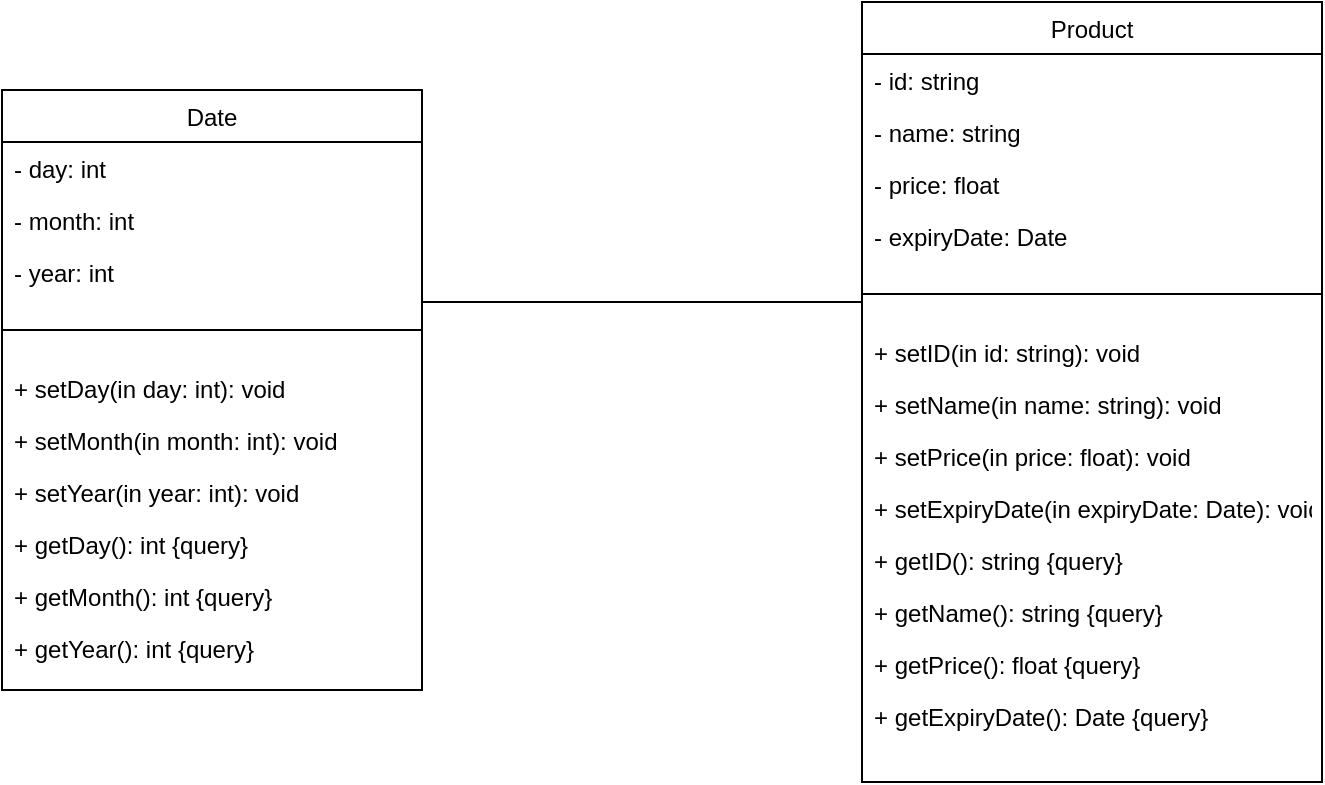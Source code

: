 <mxfile version="24.1.0" type="github">
  <diagram name="Page-1" id="o-OPSh5SX2QNBR5iYHtN">
    <mxGraphModel dx="2977" dy="1529" grid="1" gridSize="10" guides="1" tooltips="1" connect="1" arrows="1" fold="1" page="1" pageScale="1" pageWidth="850" pageHeight="1100" math="0" shadow="0">
      <root>
        <mxCell id="0" />
        <mxCell id="1" parent="0" />
        <mxCell id="Pp_kIQNEF2FAMy9fyn4c-56" style="edgeStyle=orthogonalEdgeStyle;rounded=0;orthogonalLoop=1;jettySize=auto;html=1;entryX=0;entryY=0.5;entryDx=0;entryDy=0;endArrow=none;endFill=0;" edge="1" parent="1" source="Pp_kIQNEF2FAMy9fyn4c-7" target="Pp_kIQNEF2FAMy9fyn4c-49">
          <mxGeometry relative="1" as="geometry">
            <Array as="points">
              <mxPoint x="480" y="210" />
            </Array>
          </mxGeometry>
        </mxCell>
        <mxCell id="Pp_kIQNEF2FAMy9fyn4c-7" value="Date" style="swimlane;fontStyle=0;align=center;verticalAlign=top;childLayout=stackLayout;horizontal=1;startSize=26;horizontalStack=0;resizeParent=1;resizeLast=0;collapsible=1;marginBottom=0;rounded=0;shadow=0;strokeWidth=1;" vertex="1" parent="1">
          <mxGeometry x="50" y="104" width="210" height="300" as="geometry">
            <mxRectangle x="130" y="380" width="160" height="26" as="alternateBounds" />
          </mxGeometry>
        </mxCell>
        <mxCell id="Pp_kIQNEF2FAMy9fyn4c-8" value="- day: int" style="text;align=left;verticalAlign=top;spacingLeft=4;spacingRight=4;overflow=hidden;rotatable=0;points=[[0,0.5],[1,0.5]];portConstraint=eastwest;" vertex="1" parent="Pp_kIQNEF2FAMy9fyn4c-7">
          <mxGeometry y="26" width="210" height="26" as="geometry" />
        </mxCell>
        <mxCell id="Pp_kIQNEF2FAMy9fyn4c-9" value="- month: int" style="text;align=left;verticalAlign=top;spacingLeft=4;spacingRight=4;overflow=hidden;rotatable=0;points=[[0,0.5],[1,0.5]];portConstraint=eastwest;rounded=0;shadow=0;html=0;" vertex="1" parent="Pp_kIQNEF2FAMy9fyn4c-7">
          <mxGeometry y="52" width="210" height="26" as="geometry" />
        </mxCell>
        <mxCell id="Pp_kIQNEF2FAMy9fyn4c-31" value="- year: int" style="text;align=left;verticalAlign=top;spacingLeft=4;spacingRight=4;overflow=hidden;rotatable=0;points=[[0,0.5],[1,0.5]];portConstraint=eastwest;rounded=0;shadow=0;html=0;" vertex="1" parent="Pp_kIQNEF2FAMy9fyn4c-7">
          <mxGeometry y="78" width="210" height="26" as="geometry" />
        </mxCell>
        <mxCell id="Pp_kIQNEF2FAMy9fyn4c-10" value="" style="line;html=1;strokeWidth=1;align=left;verticalAlign=middle;spacingTop=-1;spacingLeft=3;spacingRight=3;rotatable=1;labelPosition=right;points=[];portConstraint=eastwest;movable=1;resizable=1;deletable=1;editable=1;locked=0;connectable=1;rotation=0;" vertex="1" parent="Pp_kIQNEF2FAMy9fyn4c-7">
          <mxGeometry y="104" width="210" height="32" as="geometry" />
        </mxCell>
        <mxCell id="Pp_kIQNEF2FAMy9fyn4c-33" value="+ setDay(in day: int): void" style="text;align=left;verticalAlign=top;spacingLeft=4;spacingRight=4;overflow=hidden;rotatable=0;points=[[0,0.5],[1,0.5]];portConstraint=eastwest;rounded=0;shadow=0;html=0;" vertex="1" parent="Pp_kIQNEF2FAMy9fyn4c-7">
          <mxGeometry y="136" width="210" height="26" as="geometry" />
        </mxCell>
        <mxCell id="Pp_kIQNEF2FAMy9fyn4c-34" value="+ setMonth(in month: int): void" style="text;align=left;verticalAlign=top;spacingLeft=4;spacingRight=4;overflow=hidden;rotatable=0;points=[[0,0.5],[1,0.5]];portConstraint=eastwest;rounded=0;shadow=0;html=0;" vertex="1" parent="Pp_kIQNEF2FAMy9fyn4c-7">
          <mxGeometry y="162" width="210" height="26" as="geometry" />
        </mxCell>
        <mxCell id="Pp_kIQNEF2FAMy9fyn4c-36" value="+ setYear(in year: int): void" style="text;align=left;verticalAlign=top;spacingLeft=4;spacingRight=4;overflow=hidden;rotatable=0;points=[[0,0.5],[1,0.5]];portConstraint=eastwest;rounded=0;shadow=0;html=0;" vertex="1" parent="Pp_kIQNEF2FAMy9fyn4c-7">
          <mxGeometry y="188" width="210" height="26" as="geometry" />
        </mxCell>
        <mxCell id="Pp_kIQNEF2FAMy9fyn4c-40" value="+ getDay(): int {query}" style="text;align=left;verticalAlign=top;spacingLeft=4;spacingRight=4;overflow=hidden;rotatable=0;points=[[0,0.5],[1,0.5]];portConstraint=eastwest;rounded=0;shadow=0;html=0;" vertex="1" parent="Pp_kIQNEF2FAMy9fyn4c-7">
          <mxGeometry y="214" width="210" height="26" as="geometry" />
        </mxCell>
        <mxCell id="Pp_kIQNEF2FAMy9fyn4c-42" value="+ getMonth(): int {query}" style="text;align=left;verticalAlign=top;spacingLeft=4;spacingRight=4;overflow=hidden;rotatable=0;points=[[0,0.5],[1,0.5]];portConstraint=eastwest;rounded=0;shadow=0;html=0;" vertex="1" parent="Pp_kIQNEF2FAMy9fyn4c-7">
          <mxGeometry y="240" width="210" height="26" as="geometry" />
        </mxCell>
        <mxCell id="Pp_kIQNEF2FAMy9fyn4c-37" value="+ getYear(): int {query}" style="text;align=left;verticalAlign=top;spacingLeft=4;spacingRight=4;overflow=hidden;rotatable=0;points=[[0,0.5],[1,0.5]];portConstraint=eastwest;rounded=0;shadow=0;html=0;" vertex="1" parent="Pp_kIQNEF2FAMy9fyn4c-7">
          <mxGeometry y="266" width="210" height="26" as="geometry" />
        </mxCell>
        <mxCell id="Pp_kIQNEF2FAMy9fyn4c-44" value="Product" style="swimlane;fontStyle=0;align=center;verticalAlign=top;childLayout=stackLayout;horizontal=1;startSize=26;horizontalStack=0;resizeParent=1;resizeLast=0;collapsible=1;marginBottom=0;rounded=0;shadow=0;strokeWidth=1;" vertex="1" parent="1">
          <mxGeometry x="480" y="60" width="230" height="390" as="geometry">
            <mxRectangle x="130" y="380" width="160" height="26" as="alternateBounds" />
          </mxGeometry>
        </mxCell>
        <mxCell id="Pp_kIQNEF2FAMy9fyn4c-45" value="- id: string" style="text;align=left;verticalAlign=top;spacingLeft=4;spacingRight=4;overflow=hidden;rotatable=0;points=[[0,0.5],[1,0.5]];portConstraint=eastwest;" vertex="1" parent="Pp_kIQNEF2FAMy9fyn4c-44">
          <mxGeometry y="26" width="230" height="26" as="geometry" />
        </mxCell>
        <mxCell id="Pp_kIQNEF2FAMy9fyn4c-46" value="- name: string" style="text;align=left;verticalAlign=top;spacingLeft=4;spacingRight=4;overflow=hidden;rotatable=0;points=[[0,0.5],[1,0.5]];portConstraint=eastwest;rounded=0;shadow=0;html=0;" vertex="1" parent="Pp_kIQNEF2FAMy9fyn4c-44">
          <mxGeometry y="52" width="230" height="26" as="geometry" />
        </mxCell>
        <mxCell id="Pp_kIQNEF2FAMy9fyn4c-47" value="- price: float" style="text;align=left;verticalAlign=top;spacingLeft=4;spacingRight=4;overflow=hidden;rotatable=0;points=[[0,0.5],[1,0.5]];portConstraint=eastwest;rounded=0;shadow=0;html=0;" vertex="1" parent="Pp_kIQNEF2FAMy9fyn4c-44">
          <mxGeometry y="78" width="230" height="26" as="geometry" />
        </mxCell>
        <mxCell id="Pp_kIQNEF2FAMy9fyn4c-58" value="- expiryDate: Date" style="text;align=left;verticalAlign=top;spacingLeft=4;spacingRight=4;overflow=hidden;rotatable=0;points=[[0,0.5],[1,0.5]];portConstraint=eastwest;rounded=0;shadow=0;html=0;" vertex="1" parent="Pp_kIQNEF2FAMy9fyn4c-44">
          <mxGeometry y="104" width="230" height="26" as="geometry" />
        </mxCell>
        <mxCell id="Pp_kIQNEF2FAMy9fyn4c-48" value="" style="line;html=1;strokeWidth=1;align=left;verticalAlign=middle;spacingTop=-1;spacingLeft=3;spacingRight=3;rotatable=1;labelPosition=right;points=[];portConstraint=eastwest;movable=1;resizable=1;deletable=1;editable=1;locked=0;connectable=1;rotation=0;" vertex="1" parent="Pp_kIQNEF2FAMy9fyn4c-44">
          <mxGeometry y="130" width="230" height="32" as="geometry" />
        </mxCell>
        <mxCell id="Pp_kIQNEF2FAMy9fyn4c-49" value="+ setID(in id: string): void" style="text;align=left;verticalAlign=top;spacingLeft=4;spacingRight=4;overflow=hidden;rotatable=0;points=[[0,0.5],[1,0.5]];portConstraint=eastwest;rounded=0;shadow=0;html=0;" vertex="1" parent="Pp_kIQNEF2FAMy9fyn4c-44">
          <mxGeometry y="162" width="230" height="26" as="geometry" />
        </mxCell>
        <mxCell id="Pp_kIQNEF2FAMy9fyn4c-59" value="+ setName(in name: string): void" style="text;align=left;verticalAlign=top;spacingLeft=4;spacingRight=4;overflow=hidden;rotatable=0;points=[[0,0.5],[1,0.5]];portConstraint=eastwest;rounded=0;shadow=0;html=0;" vertex="1" parent="Pp_kIQNEF2FAMy9fyn4c-44">
          <mxGeometry y="188" width="230" height="26" as="geometry" />
        </mxCell>
        <mxCell id="Pp_kIQNEF2FAMy9fyn4c-60" value="+ setPrice(in price: float): void" style="text;align=left;verticalAlign=top;spacingLeft=4;spacingRight=4;overflow=hidden;rotatable=0;points=[[0,0.5],[1,0.5]];portConstraint=eastwest;rounded=0;shadow=0;html=0;" vertex="1" parent="Pp_kIQNEF2FAMy9fyn4c-44">
          <mxGeometry y="214" width="230" height="26" as="geometry" />
        </mxCell>
        <mxCell id="Pp_kIQNEF2FAMy9fyn4c-61" value="+ setExpiryDate(in expiryDate: Date): void" style="text;align=left;verticalAlign=top;spacingLeft=4;spacingRight=4;overflow=hidden;rotatable=0;points=[[0,0.5],[1,0.5]];portConstraint=eastwest;rounded=0;shadow=0;html=0;" vertex="1" parent="Pp_kIQNEF2FAMy9fyn4c-44">
          <mxGeometry y="240" width="230" height="26" as="geometry" />
        </mxCell>
        <mxCell id="Pp_kIQNEF2FAMy9fyn4c-62" value="+ getID(): string {query}" style="text;align=left;verticalAlign=top;spacingLeft=4;spacingRight=4;overflow=hidden;rotatable=0;points=[[0,0.5],[1,0.5]];portConstraint=eastwest;rounded=0;shadow=0;html=0;" vertex="1" parent="Pp_kIQNEF2FAMy9fyn4c-44">
          <mxGeometry y="266" width="230" height="26" as="geometry" />
        </mxCell>
        <mxCell id="Pp_kIQNEF2FAMy9fyn4c-63" value="+ getName(): string {query}" style="text;align=left;verticalAlign=top;spacingLeft=4;spacingRight=4;overflow=hidden;rotatable=0;points=[[0,0.5],[1,0.5]];portConstraint=eastwest;rounded=0;shadow=0;html=0;" vertex="1" parent="Pp_kIQNEF2FAMy9fyn4c-44">
          <mxGeometry y="292" width="230" height="26" as="geometry" />
        </mxCell>
        <mxCell id="Pp_kIQNEF2FAMy9fyn4c-65" value="+ getPrice(): float {query}" style="text;align=left;verticalAlign=top;spacingLeft=4;spacingRight=4;overflow=hidden;rotatable=0;points=[[0,0.5],[1,0.5]];portConstraint=eastwest;rounded=0;shadow=0;html=0;" vertex="1" parent="Pp_kIQNEF2FAMy9fyn4c-44">
          <mxGeometry y="318" width="230" height="26" as="geometry" />
        </mxCell>
        <mxCell id="Pp_kIQNEF2FAMy9fyn4c-52" value="+ getExpiryDate(): Date {query}" style="text;align=left;verticalAlign=top;spacingLeft=4;spacingRight=4;overflow=hidden;rotatable=0;points=[[0,0.5],[1,0.5]];portConstraint=eastwest;rounded=0;shadow=0;html=0;" vertex="1" parent="Pp_kIQNEF2FAMy9fyn4c-44">
          <mxGeometry y="344" width="230" height="26" as="geometry" />
        </mxCell>
      </root>
    </mxGraphModel>
  </diagram>
</mxfile>
